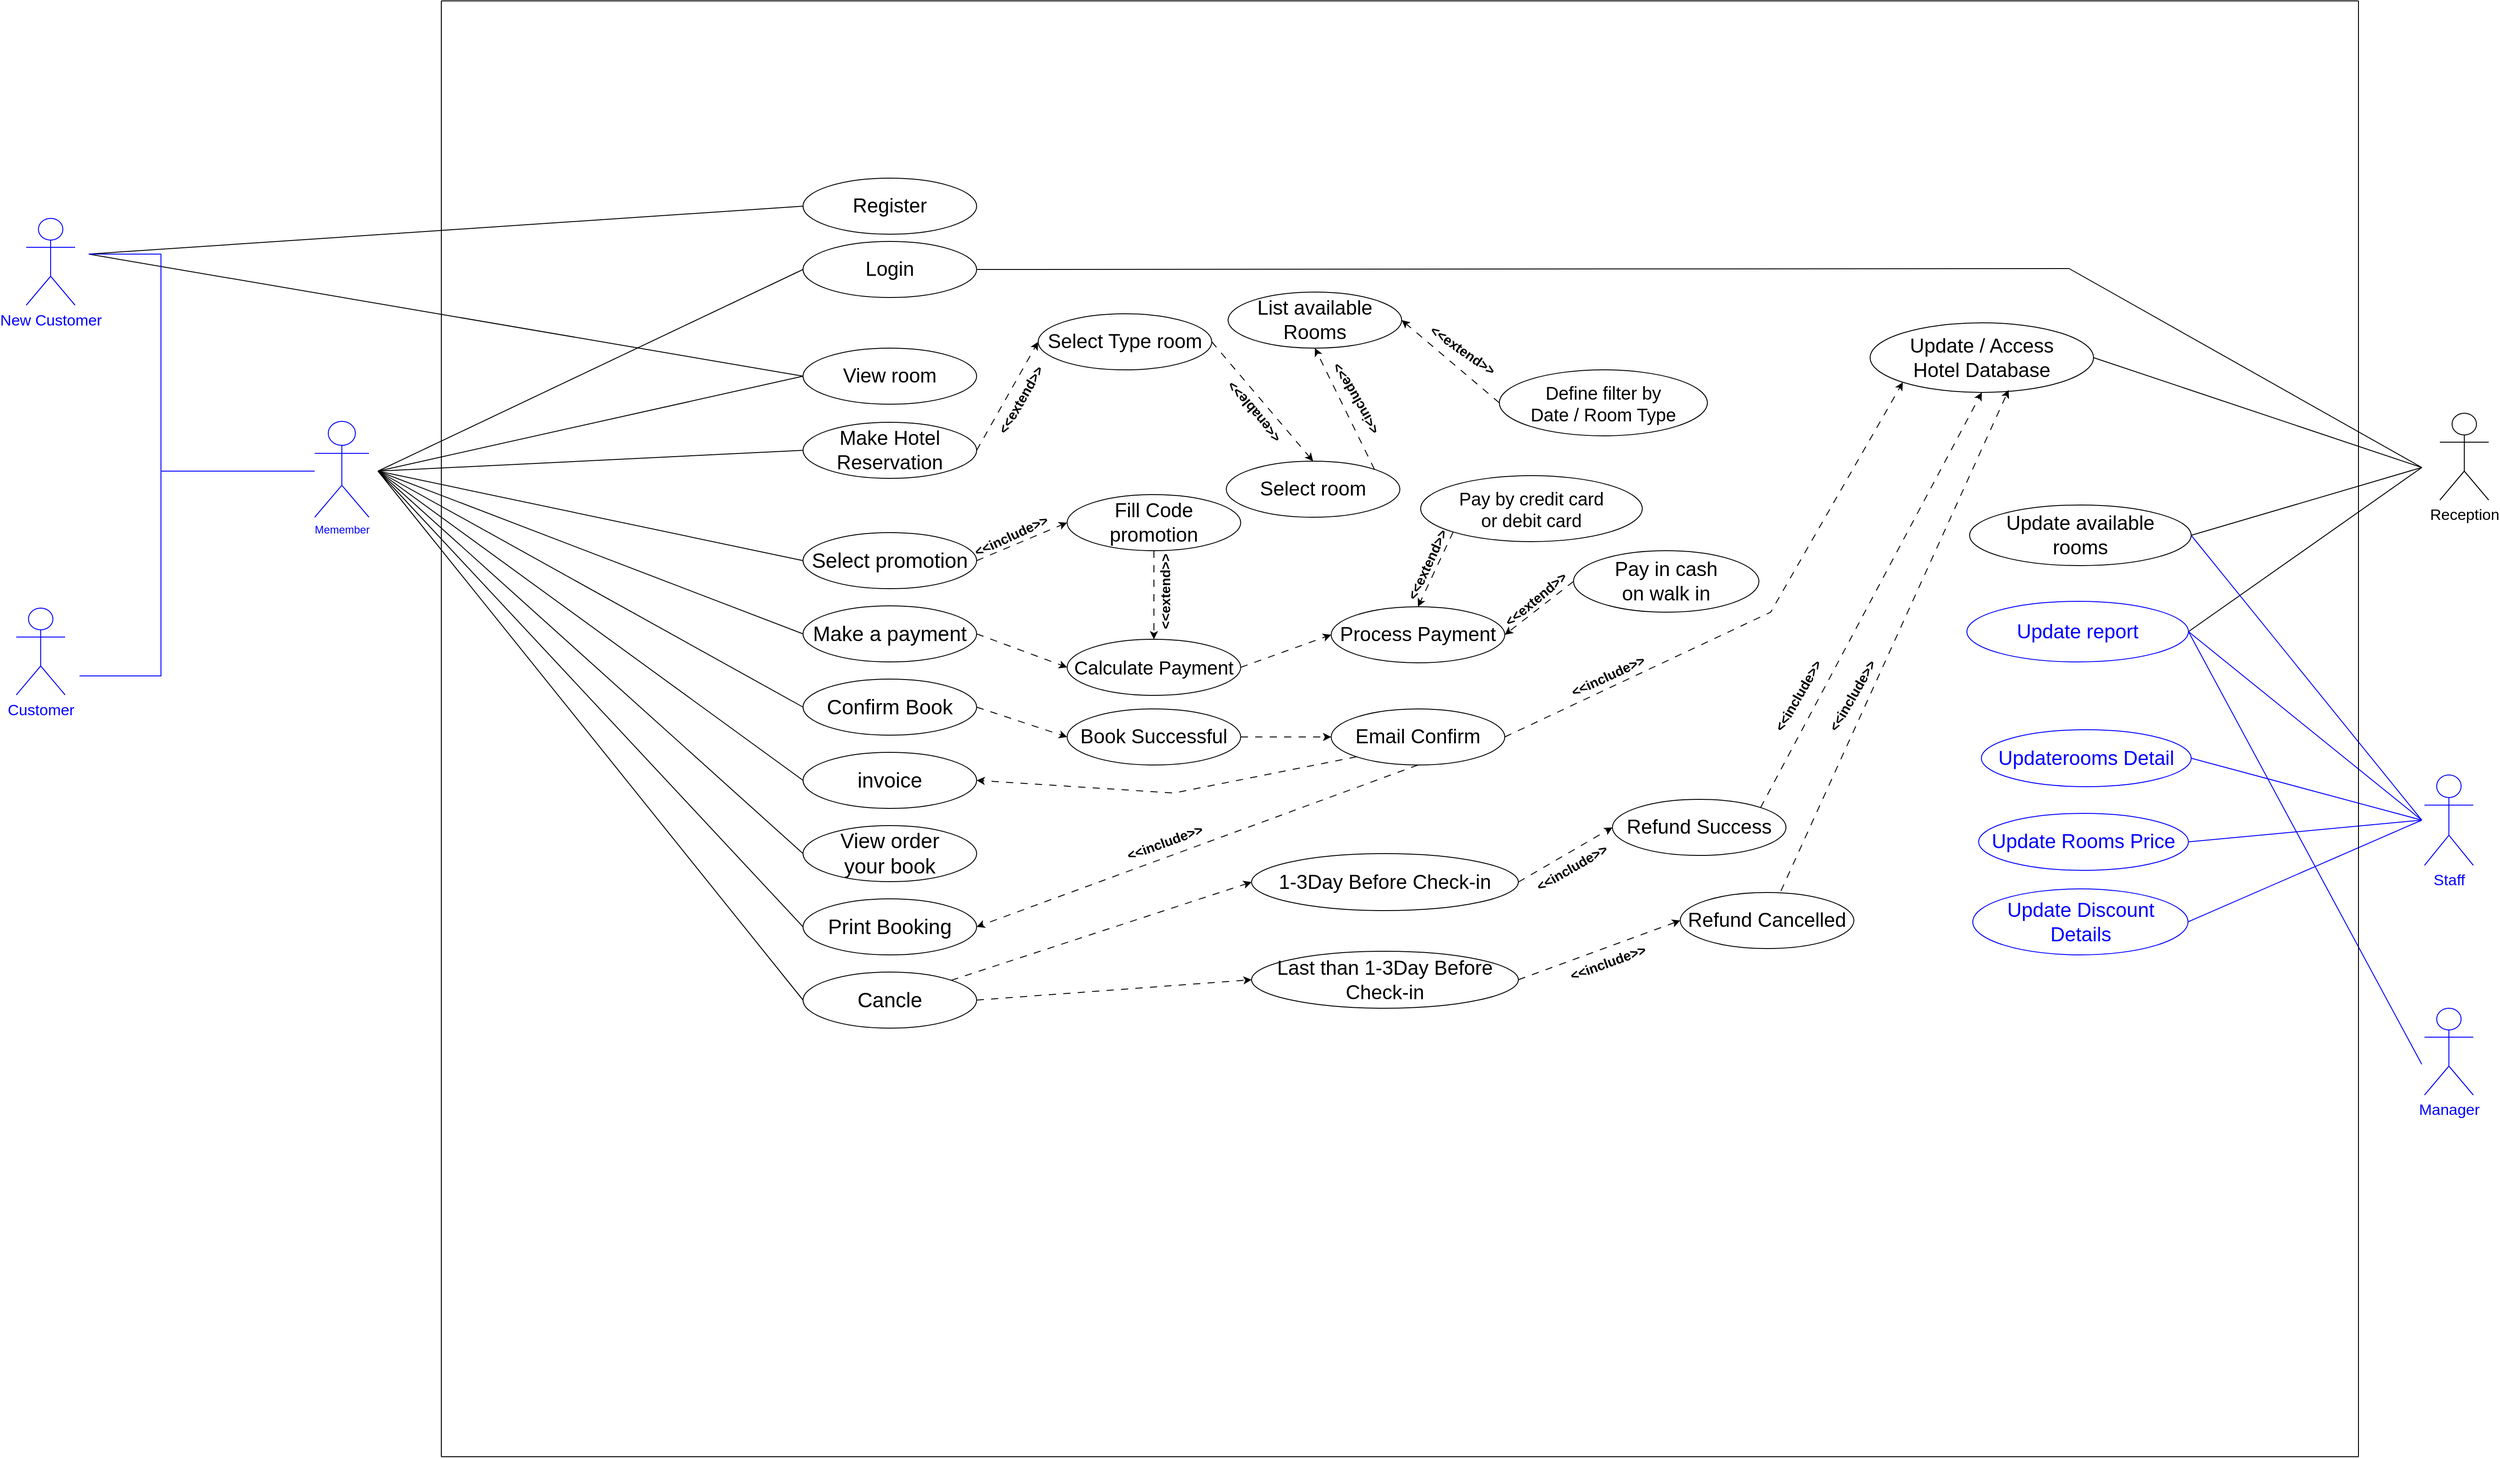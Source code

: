 <mxfile version="21.7.4" type="github">
  <diagram name="Page-1" id="PbKWOQbX_1PaZ53Zm29W">
    <mxGraphModel dx="7826" dy="2960" grid="1" gridSize="10" guides="1" tooltips="1" connect="1" arrows="1" fold="1" page="1" pageScale="1" pageWidth="2336" pageHeight="1654" background="#ffffff" math="0" shadow="0">
      <root>
        <mxCell id="0" />
        <mxCell id="1" parent="0" />
        <mxCell id="abd4hCFFGXDO6NItZaRm-1" value="&lt;font color=&quot;#0000ff&quot; style=&quot;font-size: 17px;&quot;&gt;New Customer&lt;/font&gt;" style="shape=umlActor;verticalLabelPosition=bottom;verticalAlign=top;html=1;outlineConnect=0;strokeColor=#0000FF;" parent="1" vertex="1">
          <mxGeometry x="-429" y="270.5" width="54" height="96" as="geometry" />
        </mxCell>
        <mxCell id="HL9QSUcujs9zinH3Ey6S-8" style="edgeStyle=none;shape=connector;rounded=0;orthogonalLoop=1;jettySize=auto;html=1;exitX=0;exitY=0.5;exitDx=0;exitDy=0;labelBackgroundColor=default;fontFamily=Helvetica;fontSize=11;fontColor=default;endArrow=none;endFill=0;" parent="1" source="abd4hCFFGXDO6NItZaRm-3" edge="1">
          <mxGeometry relative="1" as="geometry">
            <mxPoint x="-360" y="310" as="targetPoint" />
          </mxGeometry>
        </mxCell>
        <mxCell id="abd4hCFFGXDO6NItZaRm-3" value="&lt;font style=&quot;font-size: 22px;&quot;&gt;Register&lt;/font&gt;" style="ellipse;whiteSpace=wrap;html=1;" parent="1" vertex="1">
          <mxGeometry x="430" y="226" width="192" height="62" as="geometry" />
        </mxCell>
        <mxCell id="HL9QSUcujs9zinH3Ey6S-12" style="edgeStyle=none;shape=connector;rounded=0;orthogonalLoop=1;jettySize=auto;html=1;exitX=0;exitY=0.5;exitDx=0;exitDy=0;labelBackgroundColor=default;fontFamily=Helvetica;fontSize=11;fontColor=default;endArrow=none;endFill=0;" parent="1" source="abd4hCFFGXDO6NItZaRm-5" edge="1">
          <mxGeometry relative="1" as="geometry">
            <mxPoint x="-40" y="550" as="targetPoint" />
          </mxGeometry>
        </mxCell>
        <mxCell id="abd4hCFFGXDO6NItZaRm-5" value="&lt;font style=&quot;font-size: 22px;&quot;&gt;Login&lt;/font&gt;" style="ellipse;whiteSpace=wrap;html=1;" parent="1" vertex="1">
          <mxGeometry x="430" y="296" width="192" height="62" as="geometry" />
        </mxCell>
        <mxCell id="HL9QSUcujs9zinH3Ey6S-15" style="edgeStyle=none;shape=connector;rounded=0;orthogonalLoop=1;jettySize=auto;html=1;exitX=0;exitY=0.5;exitDx=0;exitDy=0;labelBackgroundColor=default;fontFamily=Helvetica;fontSize=11;fontColor=default;endArrow=none;endFill=0;" parent="1" source="abd4hCFFGXDO6NItZaRm-6" edge="1">
          <mxGeometry relative="1" as="geometry">
            <mxPoint x="-40" y="550" as="targetPoint" />
          </mxGeometry>
        </mxCell>
        <mxCell id="HL9QSUcujs9zinH3Ey6S-35" style="edgeStyle=none;shape=connector;rounded=0;orthogonalLoop=1;jettySize=auto;html=1;exitX=1;exitY=0.5;exitDx=0;exitDy=0;entryX=0;entryY=0.5;entryDx=0;entryDy=0;dashed=1;dashPattern=8 8;labelBackgroundColor=default;strokeColor=default;fontFamily=Helvetica;fontSize=11;fontColor=default;endArrow=classic;endFill=1;" parent="1" source="abd4hCFFGXDO6NItZaRm-6" target="abd4hCFFGXDO6NItZaRm-19" edge="1">
          <mxGeometry relative="1" as="geometry" />
        </mxCell>
        <mxCell id="abd4hCFFGXDO6NItZaRm-6" value="&lt;font style=&quot;font-size: 23px;&quot;&gt;Select promotion&lt;/font&gt;" style="ellipse;whiteSpace=wrap;html=1;" parent="1" vertex="1">
          <mxGeometry x="430" y="618" width="192" height="62" as="geometry" />
        </mxCell>
        <mxCell id="HL9QSUcujs9zinH3Ey6S-14" style="edgeStyle=none;shape=connector;rounded=0;orthogonalLoop=1;jettySize=auto;html=1;exitX=0;exitY=0.5;exitDx=0;exitDy=0;labelBackgroundColor=default;fontFamily=Helvetica;fontSize=11;fontColor=default;endArrow=none;endFill=0;" parent="1" source="abd4hCFFGXDO6NItZaRm-7" edge="1">
          <mxGeometry relative="1" as="geometry">
            <mxPoint x="-40" y="550" as="targetPoint" />
          </mxGeometry>
        </mxCell>
        <mxCell id="HL9QSUcujs9zinH3Ey6S-28" style="edgeStyle=none;shape=connector;rounded=0;orthogonalLoop=1;jettySize=auto;html=1;exitX=1;exitY=0.5;exitDx=0;exitDy=0;entryX=0;entryY=0.5;entryDx=0;entryDy=0;labelBackgroundColor=default;fontFamily=Helvetica;fontSize=11;fontColor=default;endArrow=classic;endFill=1;dashed=1;dashPattern=8 8;" parent="1" source="abd4hCFFGXDO6NItZaRm-7" target="abd4hCFFGXDO6NItZaRm-16" edge="1">
          <mxGeometry relative="1" as="geometry" />
        </mxCell>
        <mxCell id="abd4hCFFGXDO6NItZaRm-7" value="&lt;font style=&quot;font-size: 22px;&quot;&gt;Make Hotel Reservation&lt;/font&gt;" style="ellipse;whiteSpace=wrap;html=1;" parent="1" vertex="1">
          <mxGeometry x="430" y="496" width="192" height="62" as="geometry" />
        </mxCell>
        <mxCell id="HL9QSUcujs9zinH3Ey6S-11" style="edgeStyle=none;shape=connector;rounded=0;orthogonalLoop=1;jettySize=auto;html=1;exitX=0;exitY=0.5;exitDx=0;exitDy=0;labelBackgroundColor=default;fontFamily=Helvetica;fontSize=11;fontColor=default;endArrow=none;endFill=0;" parent="1" source="abd4hCFFGXDO6NItZaRm-8" edge="1">
          <mxGeometry relative="1" as="geometry">
            <mxPoint x="-360" y="310" as="targetPoint" />
          </mxGeometry>
        </mxCell>
        <mxCell id="HL9QSUcujs9zinH3Ey6S-13" style="edgeStyle=none;shape=connector;rounded=0;orthogonalLoop=1;jettySize=auto;html=1;exitX=0;exitY=0.5;exitDx=0;exitDy=0;labelBackgroundColor=default;fontFamily=Helvetica;fontSize=11;fontColor=default;endArrow=none;endFill=0;" parent="1" source="abd4hCFFGXDO6NItZaRm-8" edge="1">
          <mxGeometry relative="1" as="geometry">
            <mxPoint x="-40" y="550" as="targetPoint" />
          </mxGeometry>
        </mxCell>
        <mxCell id="abd4hCFFGXDO6NItZaRm-8" value="&lt;font style=&quot;font-size: 22px;&quot;&gt;View room&lt;/font&gt;" style="ellipse;whiteSpace=wrap;html=1;" parent="1" vertex="1">
          <mxGeometry x="430" y="414" width="192" height="62" as="geometry" />
        </mxCell>
        <mxCell id="abd4hCFFGXDO6NItZaRm-9" value="&lt;font color=&quot;#0000ff&quot; style=&quot;font-size: 17px;&quot;&gt;Customer&lt;/font&gt;" style="shape=umlActor;verticalLabelPosition=bottom;verticalAlign=top;html=1;outlineConnect=0;strokeColor=#0000FF;" parent="1" vertex="1">
          <mxGeometry x="-440" y="701.5" width="54" height="96" as="geometry" />
        </mxCell>
        <mxCell id="HL9QSUcujs9zinH3Ey6S-16" style="edgeStyle=none;shape=connector;rounded=0;orthogonalLoop=1;jettySize=auto;html=1;exitX=0;exitY=0.5;exitDx=0;exitDy=0;labelBackgroundColor=default;fontFamily=Helvetica;fontSize=11;fontColor=default;endArrow=none;endFill=0;" parent="1" source="abd4hCFFGXDO6NItZaRm-10" edge="1">
          <mxGeometry relative="1" as="geometry">
            <mxPoint x="-40" y="550" as="targetPoint" />
          </mxGeometry>
        </mxCell>
        <mxCell id="HL9QSUcujs9zinH3Ey6S-37" style="edgeStyle=none;shape=connector;rounded=0;orthogonalLoop=1;jettySize=auto;html=1;exitX=1;exitY=0.5;exitDx=0;exitDy=0;entryX=0;entryY=0.5;entryDx=0;entryDy=0;dashed=1;dashPattern=8 8;labelBackgroundColor=default;strokeColor=default;fontFamily=Helvetica;fontSize=11;fontColor=default;endArrow=classic;endFill=1;" parent="1" source="abd4hCFFGXDO6NItZaRm-10" target="abd4hCFFGXDO6NItZaRm-20" edge="1">
          <mxGeometry relative="1" as="geometry" />
        </mxCell>
        <mxCell id="abd4hCFFGXDO6NItZaRm-10" value="&lt;font style=&quot;font-size: 23px;&quot;&gt;Make a payment&lt;/font&gt;" style="ellipse;whiteSpace=wrap;html=1;" parent="1" vertex="1">
          <mxGeometry x="430" y="699" width="192" height="62" as="geometry" />
        </mxCell>
        <mxCell id="HL9QSUcujs9zinH3Ey6S-17" style="edgeStyle=none;shape=connector;rounded=0;orthogonalLoop=1;jettySize=auto;html=1;exitX=0;exitY=0.5;exitDx=0;exitDy=0;labelBackgroundColor=default;fontFamily=Helvetica;fontSize=11;fontColor=default;endArrow=none;endFill=0;" parent="1" source="abd4hCFFGXDO6NItZaRm-11" edge="1">
          <mxGeometry relative="1" as="geometry">
            <mxPoint x="-40" y="550" as="targetPoint" />
          </mxGeometry>
        </mxCell>
        <mxCell id="HL9QSUcujs9zinH3Ey6S-39" style="edgeStyle=none;shape=connector;rounded=0;orthogonalLoop=1;jettySize=auto;html=1;exitX=1;exitY=0.5;exitDx=0;exitDy=0;entryX=0;entryY=0.5;entryDx=0;entryDy=0;dashed=1;dashPattern=8 8;labelBackgroundColor=default;strokeColor=default;fontFamily=Helvetica;fontSize=11;fontColor=default;endArrow=classic;endFill=1;" parent="1" source="abd4hCFFGXDO6NItZaRm-11" target="abd4hCFFGXDO6NItZaRm-21" edge="1">
          <mxGeometry relative="1" as="geometry" />
        </mxCell>
        <mxCell id="abd4hCFFGXDO6NItZaRm-11" value="&lt;font style=&quot;font-size: 23px;&quot;&gt;Confirm Book&lt;/font&gt;" style="ellipse;whiteSpace=wrap;html=1;" parent="1" vertex="1">
          <mxGeometry x="430" y="780" width="192" height="62" as="geometry" />
        </mxCell>
        <mxCell id="HL9QSUcujs9zinH3Ey6S-19" style="edgeStyle=none;shape=connector;rounded=0;orthogonalLoop=1;jettySize=auto;html=1;exitX=0;exitY=0.5;exitDx=0;exitDy=0;labelBackgroundColor=default;fontFamily=Helvetica;fontSize=11;fontColor=default;endArrow=none;endFill=0;" parent="1" source="abd4hCFFGXDO6NItZaRm-12" edge="1">
          <mxGeometry relative="1" as="geometry">
            <mxPoint x="-40" y="550" as="targetPoint" />
          </mxGeometry>
        </mxCell>
        <mxCell id="abd4hCFFGXDO6NItZaRm-12" value="&lt;font style=&quot;font-size: 23px;&quot;&gt;View order&lt;br&gt;your book&lt;/font&gt;" style="ellipse;whiteSpace=wrap;html=1;" parent="1" vertex="1">
          <mxGeometry x="430" y="942" width="192" height="62" as="geometry" />
        </mxCell>
        <mxCell id="HL9QSUcujs9zinH3Ey6S-18" style="edgeStyle=none;shape=connector;rounded=0;orthogonalLoop=1;jettySize=auto;html=1;exitX=0;exitY=0.5;exitDx=0;exitDy=0;labelBackgroundColor=default;fontFamily=Helvetica;fontSize=11;fontColor=default;endArrow=none;endFill=0;" parent="1" source="abd4hCFFGXDO6NItZaRm-13" edge="1">
          <mxGeometry relative="1" as="geometry">
            <mxPoint x="-40" y="550" as="targetPoint" />
          </mxGeometry>
        </mxCell>
        <mxCell id="abd4hCFFGXDO6NItZaRm-13" value="&lt;font style=&quot;font-size: 23px;&quot;&gt;invoice&lt;/font&gt;" style="ellipse;whiteSpace=wrap;html=1;" parent="1" vertex="1">
          <mxGeometry x="430" y="861" width="192" height="62" as="geometry" />
        </mxCell>
        <mxCell id="HL9QSUcujs9zinH3Ey6S-21" style="edgeStyle=none;shape=connector;rounded=0;orthogonalLoop=1;jettySize=auto;html=1;exitX=0;exitY=0.5;exitDx=0;exitDy=0;labelBackgroundColor=default;fontFamily=Helvetica;fontSize=11;fontColor=default;endArrow=none;endFill=0;" parent="1" source="abd4hCFFGXDO6NItZaRm-14" edge="1">
          <mxGeometry relative="1" as="geometry">
            <mxPoint x="-40" y="550" as="targetPoint" />
          </mxGeometry>
        </mxCell>
        <mxCell id="HL9QSUcujs9zinH3Ey6S-43" style="edgeStyle=none;shape=connector;rounded=0;orthogonalLoop=1;jettySize=auto;html=1;exitX=1;exitY=0;exitDx=0;exitDy=0;entryX=0;entryY=0.5;entryDx=0;entryDy=0;dashed=1;dashPattern=8 8;labelBackgroundColor=default;strokeColor=default;fontFamily=Helvetica;fontSize=11;fontColor=default;endArrow=classic;endFill=1;" parent="1" source="abd4hCFFGXDO6NItZaRm-14" target="abd4hCFFGXDO6NItZaRm-40" edge="1">
          <mxGeometry relative="1" as="geometry" />
        </mxCell>
        <mxCell id="HL9QSUcujs9zinH3Ey6S-44" style="edgeStyle=none;shape=connector;rounded=0;orthogonalLoop=1;jettySize=auto;html=1;exitX=1;exitY=0.5;exitDx=0;exitDy=0;entryX=0;entryY=0.5;entryDx=0;entryDy=0;dashed=1;dashPattern=8 8;labelBackgroundColor=default;strokeColor=default;fontFamily=Helvetica;fontSize=11;fontColor=default;endArrow=classic;endFill=1;" parent="1" source="abd4hCFFGXDO6NItZaRm-14" target="abd4hCFFGXDO6NItZaRm-41" edge="1">
          <mxGeometry relative="1" as="geometry" />
        </mxCell>
        <mxCell id="abd4hCFFGXDO6NItZaRm-14" value="&lt;font style=&quot;font-size: 23px;&quot;&gt;Cancle&lt;/font&gt;" style="ellipse;whiteSpace=wrap;html=1;" parent="1" vertex="1">
          <mxGeometry x="430" y="1104" width="192" height="62" as="geometry" />
        </mxCell>
        <mxCell id="HL9QSUcujs9zinH3Ey6S-20" style="edgeStyle=none;shape=connector;rounded=0;orthogonalLoop=1;jettySize=auto;html=1;exitX=0;exitY=0.5;exitDx=0;exitDy=0;labelBackgroundColor=default;fontFamily=Helvetica;fontSize=11;fontColor=default;endArrow=none;endFill=0;" parent="1" source="abd4hCFFGXDO6NItZaRm-15" edge="1">
          <mxGeometry relative="1" as="geometry">
            <mxPoint x="-40" y="550" as="targetPoint" />
          </mxGeometry>
        </mxCell>
        <mxCell id="abd4hCFFGXDO6NItZaRm-15" value="&lt;font style=&quot;font-size: 23px;&quot;&gt;Print Booking&lt;/font&gt;" style="ellipse;whiteSpace=wrap;html=1;" parent="1" vertex="1">
          <mxGeometry x="430" y="1023" width="192" height="62" as="geometry" />
        </mxCell>
        <mxCell id="HL9QSUcujs9zinH3Ey6S-29" style="edgeStyle=none;shape=connector;rounded=0;orthogonalLoop=1;jettySize=auto;html=1;exitX=1;exitY=0.5;exitDx=0;exitDy=0;entryX=0.5;entryY=0;entryDx=0;entryDy=0;dashed=1;dashPattern=8 8;labelBackgroundColor=default;strokeColor=default;fontFamily=Helvetica;fontSize=11;fontColor=default;endArrow=classic;endFill=1;" parent="1" source="abd4hCFFGXDO6NItZaRm-16" target="abd4hCFFGXDO6NItZaRm-17" edge="1">
          <mxGeometry relative="1" as="geometry" />
        </mxCell>
        <mxCell id="abd4hCFFGXDO6NItZaRm-16" value="&lt;font style=&quot;font-size: 22px;&quot;&gt;Select Type room&lt;/font&gt;" style="ellipse;whiteSpace=wrap;html=1;" parent="1" vertex="1">
          <mxGeometry x="690" y="376" width="192" height="62" as="geometry" />
        </mxCell>
        <mxCell id="HL9QSUcujs9zinH3Ey6S-30" style="edgeStyle=none;shape=connector;rounded=0;orthogonalLoop=1;jettySize=auto;html=1;exitX=1;exitY=0;exitDx=0;exitDy=0;entryX=0.5;entryY=1;entryDx=0;entryDy=0;dashed=1;dashPattern=8 8;labelBackgroundColor=default;strokeColor=default;fontFamily=Helvetica;fontSize=11;fontColor=default;endArrow=classic;endFill=1;" parent="1" source="abd4hCFFGXDO6NItZaRm-17" target="abd4hCFFGXDO6NItZaRm-18" edge="1">
          <mxGeometry relative="1" as="geometry" />
        </mxCell>
        <mxCell id="abd4hCFFGXDO6NItZaRm-17" value="&lt;font style=&quot;font-size: 22px;&quot;&gt;Select room&lt;/font&gt;" style="ellipse;whiteSpace=wrap;html=1;" parent="1" vertex="1">
          <mxGeometry x="898" y="539" width="192" height="62" as="geometry" />
        </mxCell>
        <mxCell id="abd4hCFFGXDO6NItZaRm-18" value="&lt;font style=&quot;font-size: 22px;&quot;&gt;List available Rooms&lt;/font&gt;" style="ellipse;whiteSpace=wrap;html=1;" parent="1" vertex="1">
          <mxGeometry x="900" y="352" width="192" height="62" as="geometry" />
        </mxCell>
        <mxCell id="HL9QSUcujs9zinH3Ey6S-36" style="edgeStyle=none;shape=connector;rounded=0;orthogonalLoop=1;jettySize=auto;html=1;exitX=0.5;exitY=1;exitDx=0;exitDy=0;entryX=0.5;entryY=0;entryDx=0;entryDy=0;dashed=1;dashPattern=8 8;labelBackgroundColor=default;strokeColor=default;fontFamily=Helvetica;fontSize=11;fontColor=default;endArrow=classic;endFill=1;" parent="1" source="abd4hCFFGXDO6NItZaRm-19" target="abd4hCFFGXDO6NItZaRm-20" edge="1">
          <mxGeometry relative="1" as="geometry" />
        </mxCell>
        <mxCell id="abd4hCFFGXDO6NItZaRm-19" value="&lt;font style=&quot;font-size: 22px;&quot;&gt;Fill Code promotion&lt;/font&gt;" style="ellipse;whiteSpace=wrap;html=1;" parent="1" vertex="1">
          <mxGeometry x="722" y="576" width="192" height="62" as="geometry" />
        </mxCell>
        <mxCell id="HL9QSUcujs9zinH3Ey6S-38" style="edgeStyle=none;shape=connector;rounded=0;orthogonalLoop=1;jettySize=auto;html=1;exitX=1;exitY=0.5;exitDx=0;exitDy=0;entryX=0;entryY=0.5;entryDx=0;entryDy=0;dashed=1;dashPattern=8 8;labelBackgroundColor=default;strokeColor=default;fontFamily=Helvetica;fontSize=11;fontColor=default;endArrow=classic;endFill=1;" parent="1" source="abd4hCFFGXDO6NItZaRm-20" target="abd4hCFFGXDO6NItZaRm-23" edge="1">
          <mxGeometry relative="1" as="geometry" />
        </mxCell>
        <mxCell id="abd4hCFFGXDO6NItZaRm-20" value="&lt;font style=&quot;font-size: 21px;&quot;&gt;Calculate Payment&lt;/font&gt;" style="ellipse;whiteSpace=wrap;html=1;" parent="1" vertex="1">
          <mxGeometry x="722" y="736" width="192" height="62" as="geometry" />
        </mxCell>
        <mxCell id="HL9QSUcujs9zinH3Ey6S-40" style="edgeStyle=none;shape=connector;rounded=0;orthogonalLoop=1;jettySize=auto;html=1;exitX=1;exitY=0.5;exitDx=0;exitDy=0;entryX=0;entryY=0.5;entryDx=0;entryDy=0;dashed=1;dashPattern=8 8;labelBackgroundColor=default;strokeColor=default;fontFamily=Helvetica;fontSize=11;fontColor=default;endArrow=classic;endFill=1;" parent="1" source="abd4hCFFGXDO6NItZaRm-21" target="abd4hCFFGXDO6NItZaRm-22" edge="1">
          <mxGeometry relative="1" as="geometry" />
        </mxCell>
        <mxCell id="abd4hCFFGXDO6NItZaRm-21" value="&lt;font style=&quot;font-size: 22px;&quot;&gt;Book Successful&lt;/font&gt;" style="ellipse;whiteSpace=wrap;html=1;" parent="1" vertex="1">
          <mxGeometry x="722" y="813" width="192" height="62" as="geometry" />
        </mxCell>
        <mxCell id="HL9QSUcujs9zinH3Ey6S-41" style="edgeStyle=none;shape=connector;rounded=0;orthogonalLoop=1;jettySize=auto;html=1;exitX=0;exitY=1;exitDx=0;exitDy=0;entryX=1;entryY=0.5;entryDx=0;entryDy=0;dashed=1;dashPattern=8 8;labelBackgroundColor=default;strokeColor=default;fontFamily=Helvetica;fontSize=11;fontColor=default;endArrow=classic;endFill=1;" parent="1" source="abd4hCFFGXDO6NItZaRm-22" target="abd4hCFFGXDO6NItZaRm-13" edge="1">
          <mxGeometry relative="1" as="geometry">
            <Array as="points">
              <mxPoint x="840" y="906" />
            </Array>
          </mxGeometry>
        </mxCell>
        <mxCell id="HL9QSUcujs9zinH3Ey6S-42" style="edgeStyle=none;shape=connector;rounded=0;orthogonalLoop=1;jettySize=auto;html=1;exitX=0.5;exitY=1;exitDx=0;exitDy=0;entryX=1;entryY=0.5;entryDx=0;entryDy=0;dashed=1;dashPattern=8 8;labelBackgroundColor=default;strokeColor=default;fontFamily=Helvetica;fontSize=11;fontColor=default;endArrow=classic;endFill=1;" parent="1" source="abd4hCFFGXDO6NItZaRm-22" target="abd4hCFFGXDO6NItZaRm-15" edge="1">
          <mxGeometry relative="1" as="geometry" />
        </mxCell>
        <mxCell id="HL9QSUcujs9zinH3Ey6S-47" style="edgeStyle=none;shape=connector;rounded=0;orthogonalLoop=1;jettySize=auto;html=1;exitX=1;exitY=0.5;exitDx=0;exitDy=0;entryX=0;entryY=1;entryDx=0;entryDy=0;dashed=1;dashPattern=8 8;labelBackgroundColor=default;strokeColor=default;fontFamily=Helvetica;fontSize=11;fontColor=default;endArrow=classic;endFill=1;" parent="1" source="abd4hCFFGXDO6NItZaRm-22" target="abd4hCFFGXDO6NItZaRm-32" edge="1">
          <mxGeometry relative="1" as="geometry">
            <Array as="points">
              <mxPoint x="1500" y="706" />
            </Array>
          </mxGeometry>
        </mxCell>
        <mxCell id="abd4hCFFGXDO6NItZaRm-22" value="&lt;font style=&quot;font-size: 22px;&quot;&gt;Email Confirm&lt;/font&gt;" style="ellipse;whiteSpace=wrap;html=1;" parent="1" vertex="1">
          <mxGeometry x="1014" y="813" width="192" height="62" as="geometry" />
        </mxCell>
        <mxCell id="abd4hCFFGXDO6NItZaRm-23" value="&lt;font style=&quot;font-size: 22px;&quot;&gt;Process Payment&lt;/font&gt;" style="ellipse;whiteSpace=wrap;html=1;" parent="1" vertex="1">
          <mxGeometry x="1014" y="700" width="192" height="62" as="geometry" />
        </mxCell>
        <mxCell id="HL9QSUcujs9zinH3Ey6S-33" style="edgeStyle=none;shape=connector;rounded=0;orthogonalLoop=1;jettySize=auto;html=1;exitX=0;exitY=1;exitDx=0;exitDy=0;entryX=0.5;entryY=0;entryDx=0;entryDy=0;dashed=1;dashPattern=8 8;labelBackgroundColor=default;strokeColor=default;fontFamily=Helvetica;fontSize=11;fontColor=default;endArrow=classic;endFill=1;" parent="1" source="abd4hCFFGXDO6NItZaRm-24" target="abd4hCFFGXDO6NItZaRm-23" edge="1">
          <mxGeometry relative="1" as="geometry" />
        </mxCell>
        <mxCell id="abd4hCFFGXDO6NItZaRm-24" value="&lt;font style=&quot;font-size: 20px;&quot;&gt;Pay by credit card&lt;br&gt;or debit card&lt;/font&gt;" style="ellipse;whiteSpace=wrap;html=1;" parent="1" vertex="1">
          <mxGeometry x="1113" y="555" width="245" height="73" as="geometry" />
        </mxCell>
        <mxCell id="HL9QSUcujs9zinH3Ey6S-34" style="edgeStyle=none;shape=connector;rounded=0;orthogonalLoop=1;jettySize=auto;html=1;exitX=0;exitY=0.5;exitDx=0;exitDy=0;entryX=1;entryY=0.5;entryDx=0;entryDy=0;dashed=1;dashPattern=8 8;labelBackgroundColor=default;strokeColor=default;fontFamily=Helvetica;fontSize=11;fontColor=default;endArrow=classic;endFill=1;" parent="1" source="abd4hCFFGXDO6NItZaRm-25" target="abd4hCFFGXDO6NItZaRm-23" edge="1">
          <mxGeometry relative="1" as="geometry" />
        </mxCell>
        <mxCell id="abd4hCFFGXDO6NItZaRm-25" value="&lt;font style=&quot;font-size: 22px;&quot;&gt;Pay in cash&lt;br&gt;on walk in&lt;/font&gt;" style="ellipse;whiteSpace=wrap;html=1;" parent="1" vertex="1">
          <mxGeometry x="1282" y="638" width="205" height="68" as="geometry" />
        </mxCell>
        <mxCell id="abd4hCFFGXDO6NItZaRm-28" value="&lt;font style=&quot;font-size: 17px;&quot;&gt;Reception&lt;/font&gt;" style="shape=umlActor;verticalLabelPosition=bottom;verticalAlign=top;html=1;outlineConnect=0;" parent="1" vertex="1">
          <mxGeometry x="2240" y="486" width="54" height="96" as="geometry" />
        </mxCell>
        <mxCell id="HL9QSUcujs9zinH3Ey6S-22" style="edgeStyle=none;shape=connector;rounded=0;orthogonalLoop=1;jettySize=auto;html=1;exitX=1;exitY=0.5;exitDx=0;exitDy=0;labelBackgroundColor=default;fontFamily=Helvetica;fontSize=11;fontColor=default;endArrow=none;endFill=0;" parent="1" source="abd4hCFFGXDO6NItZaRm-32" edge="1">
          <mxGeometry relative="1" as="geometry">
            <mxPoint x="2220" y="546" as="targetPoint" />
          </mxGeometry>
        </mxCell>
        <mxCell id="abd4hCFFGXDO6NItZaRm-32" value="&lt;font style=&quot;font-size: 22px;&quot;&gt;Update / Access&lt;br&gt;Hotel Database&lt;/font&gt;" style="ellipse;whiteSpace=wrap;html=1;" parent="1" vertex="1">
          <mxGeometry x="1610" y="386" width="247" height="77" as="geometry" />
        </mxCell>
        <mxCell id="HL9QSUcujs9zinH3Ey6S-24" style="edgeStyle=none;shape=connector;rounded=0;orthogonalLoop=1;jettySize=auto;html=1;exitX=1;exitY=0.5;exitDx=0;exitDy=0;labelBackgroundColor=default;fontFamily=Helvetica;fontSize=11;fontColor=default;endArrow=none;endFill=0;" parent="1" source="abd4hCFFGXDO6NItZaRm-34" edge="1">
          <mxGeometry relative="1" as="geometry">
            <mxPoint x="2220" y="546" as="targetPoint" />
          </mxGeometry>
        </mxCell>
        <mxCell id="abd4hCFFGXDO6NItZaRm-34" value="&lt;font style=&quot;font-size: 22px;&quot;&gt;Update available&lt;br&gt;rooms&lt;/font&gt;" style="ellipse;whiteSpace=wrap;html=1;" parent="1" vertex="1">
          <mxGeometry x="1720" y="587.5" width="245" height="67" as="geometry" />
        </mxCell>
        <mxCell id="HL9QSUcujs9zinH3Ey6S-48" style="edgeStyle=none;shape=connector;rounded=0;orthogonalLoop=1;jettySize=auto;html=1;exitX=1;exitY=0;exitDx=0;exitDy=0;entryX=0.5;entryY=1;entryDx=0;entryDy=0;dashed=1;dashPattern=8 8;labelBackgroundColor=default;strokeColor=default;fontFamily=Helvetica;fontSize=11;fontColor=default;endArrow=classic;endFill=1;" parent="1" source="abd4hCFFGXDO6NItZaRm-37" target="abd4hCFFGXDO6NItZaRm-32" edge="1">
          <mxGeometry relative="1" as="geometry">
            <Array as="points" />
          </mxGeometry>
        </mxCell>
        <mxCell id="abd4hCFFGXDO6NItZaRm-37" value="&lt;font style=&quot;font-size: 22px;&quot;&gt;Refund Success&lt;/font&gt;" style="ellipse;whiteSpace=wrap;html=1;" parent="1" vertex="1">
          <mxGeometry x="1325" y="913" width="192" height="62" as="geometry" />
        </mxCell>
        <mxCell id="HL9QSUcujs9zinH3Ey6S-49" style="shape=connector;rounded=0;orthogonalLoop=1;jettySize=auto;html=1;exitX=0.58;exitY=-0.027;exitDx=0;exitDy=0;entryX=0.62;entryY=0.964;entryDx=0;entryDy=0;dashed=1;dashPattern=8 8;labelBackgroundColor=default;strokeColor=default;fontFamily=Helvetica;fontSize=11;fontColor=default;endArrow=classic;endFill=1;exitPerimeter=0;entryPerimeter=0;" parent="1" source="abd4hCFFGXDO6NItZaRm-38" target="abd4hCFFGXDO6NItZaRm-32" edge="1">
          <mxGeometry relative="1" as="geometry">
            <mxPoint x="1597.986" y="1117.942" as="sourcePoint" />
          </mxGeometry>
        </mxCell>
        <mxCell id="abd4hCFFGXDO6NItZaRm-38" value="&lt;font style=&quot;font-size: 22px;&quot;&gt;Refund Cancelled&lt;/font&gt;" style="ellipse;whiteSpace=wrap;html=1;" parent="1" vertex="1">
          <mxGeometry x="1400" y="1016" width="192" height="62" as="geometry" />
        </mxCell>
        <mxCell id="HL9QSUcujs9zinH3Ey6S-45" style="edgeStyle=none;shape=connector;rounded=0;orthogonalLoop=1;jettySize=auto;html=1;exitX=1;exitY=0.5;exitDx=0;exitDy=0;entryX=0;entryY=0.5;entryDx=0;entryDy=0;dashed=1;dashPattern=8 8;labelBackgroundColor=default;strokeColor=default;fontFamily=Helvetica;fontSize=11;fontColor=default;endArrow=classic;endFill=1;" parent="1" source="abd4hCFFGXDO6NItZaRm-40" target="abd4hCFFGXDO6NItZaRm-37" edge="1">
          <mxGeometry relative="1" as="geometry" />
        </mxCell>
        <mxCell id="abd4hCFFGXDO6NItZaRm-40" value="&lt;font style=&quot;font-size: 22px;&quot;&gt;1-3Day Before Check-in&lt;/font&gt;" style="ellipse;whiteSpace=wrap;html=1;" parent="1" vertex="1">
          <mxGeometry x="926" y="973" width="295" height="63" as="geometry" />
        </mxCell>
        <mxCell id="HL9QSUcujs9zinH3Ey6S-46" style="edgeStyle=none;shape=connector;rounded=0;orthogonalLoop=1;jettySize=auto;html=1;exitX=1;exitY=0.5;exitDx=0;exitDy=0;entryX=0;entryY=0.5;entryDx=0;entryDy=0;dashed=1;dashPattern=8 8;labelBackgroundColor=default;strokeColor=default;fontFamily=Helvetica;fontSize=11;fontColor=default;endArrow=classic;endFill=1;" parent="1" source="abd4hCFFGXDO6NItZaRm-41" target="abd4hCFFGXDO6NItZaRm-38" edge="1">
          <mxGeometry relative="1" as="geometry" />
        </mxCell>
        <mxCell id="abd4hCFFGXDO6NItZaRm-41" value="&lt;font style=&quot;font-size: 22px;&quot;&gt;Last than 1-3Day Before Check-in&lt;/font&gt;" style="ellipse;whiteSpace=wrap;html=1;" parent="1" vertex="1">
          <mxGeometry x="926" y="1081" width="295" height="63" as="geometry" />
        </mxCell>
        <mxCell id="abd4hCFFGXDO6NItZaRm-44" value="&lt;font color=&quot;#0000ff&quot; style=&quot;font-size: 17px;&quot;&gt;Manager&lt;/font&gt;" style="shape=umlActor;verticalLabelPosition=bottom;verticalAlign=top;html=1;outlineConnect=0;strokeColor=#0000FF;" parent="1" vertex="1">
          <mxGeometry x="2223" y="1144" width="54" height="96" as="geometry" />
        </mxCell>
        <mxCell id="abd4hCFFGXDO6NItZaRm-45" value="&lt;font color=&quot;#0000ff&quot; style=&quot;font-size: 17px;&quot;&gt;Staff&lt;/font&gt;" style="shape=umlActor;verticalLabelPosition=bottom;verticalAlign=top;html=1;outlineConnect=0;strokeColor=#0000FF;" parent="1" vertex="1">
          <mxGeometry x="2223" y="886" width="54" height="100" as="geometry" />
        </mxCell>
        <mxCell id="HL9QSUcujs9zinH3Ey6S-32" style="edgeStyle=none;shape=connector;rounded=0;orthogonalLoop=1;jettySize=auto;html=1;exitX=0;exitY=0.5;exitDx=0;exitDy=0;entryX=1;entryY=0.5;entryDx=0;entryDy=0;dashed=1;dashPattern=8 8;labelBackgroundColor=default;strokeColor=default;fontFamily=Helvetica;fontSize=11;fontColor=default;endArrow=classic;endFill=1;" parent="1" source="HL9QSUcujs9zinH3Ey6S-31" target="abd4hCFFGXDO6NItZaRm-18" edge="1">
          <mxGeometry relative="1" as="geometry" />
        </mxCell>
        <mxCell id="HL9QSUcujs9zinH3Ey6S-31" value="&lt;span style=&quot;font-size: 20px;&quot;&gt;Define filter by &lt;br&gt;Date / Room Type&lt;/span&gt;" style="ellipse;whiteSpace=wrap;html=1;" parent="1" vertex="1">
          <mxGeometry x="1200" y="438" width="230" height="73" as="geometry" />
        </mxCell>
        <mxCell id="HL9QSUcujs9zinH3Ey6S-50" value="&lt;font style=&quot;font-size: 15px;&quot;&gt;&lt;b&gt;&amp;lt;&amp;lt;include&amp;gt;&amp;gt;&lt;/b&gt;&lt;/font&gt;" style="text;html=1;strokeColor=none;fillColor=none;align=center;verticalAlign=middle;whiteSpace=wrap;rounded=0;fontSize=11;fontFamily=Helvetica;fontColor=default;rotation=-20;" parent="1" vertex="1">
          <mxGeometry x="1290" y="1078" width="60" height="30" as="geometry" />
        </mxCell>
        <mxCell id="HL9QSUcujs9zinH3Ey6S-51" value="&lt;font style=&quot;font-size: 15px;&quot;&gt;&lt;b&gt;&amp;lt;&amp;lt;include&amp;gt;&amp;gt;&lt;/b&gt;&lt;/font&gt;" style="text;html=1;strokeColor=none;fillColor=none;align=center;verticalAlign=middle;whiteSpace=wrap;rounded=0;fontSize=11;fontFamily=Helvetica;fontColor=default;rotation=-30;" parent="1" vertex="1">
          <mxGeometry x="1250" y="973" width="60" height="30" as="geometry" />
        </mxCell>
        <mxCell id="HL9QSUcujs9zinH3Ey6S-52" value="&lt;font style=&quot;font-size: 15px;&quot;&gt;&lt;b&gt;&amp;lt;&amp;lt;include&amp;gt;&amp;gt;&lt;/b&gt;&lt;/font&gt;" style="text;html=1;strokeColor=none;fillColor=none;align=center;verticalAlign=middle;whiteSpace=wrap;rounded=0;fontSize=11;fontFamily=Helvetica;fontColor=default;rotation=-60;" parent="1" vertex="1">
          <mxGeometry x="1560" y="783" width="60" height="30" as="geometry" />
        </mxCell>
        <mxCell id="HL9QSUcujs9zinH3Ey6S-53" value="&lt;font style=&quot;font-size: 15px;&quot;&gt;&lt;b&gt;&amp;lt;&amp;lt;include&amp;gt;&amp;gt;&lt;/b&gt;&lt;/font&gt;" style="text;html=1;strokeColor=none;fillColor=none;align=center;verticalAlign=middle;whiteSpace=wrap;rounded=0;fontSize=11;fontFamily=Helvetica;fontColor=default;rotation=-60;" parent="1" vertex="1">
          <mxGeometry x="1500" y="783" width="60" height="30" as="geometry" />
        </mxCell>
        <mxCell id="HL9QSUcujs9zinH3Ey6S-54" value="&lt;font style=&quot;font-size: 15px;&quot;&gt;&lt;b&gt;&amp;lt;&amp;lt;include&amp;gt;&amp;gt;&lt;/b&gt;&lt;/font&gt;" style="text;html=1;strokeColor=none;fillColor=none;align=center;verticalAlign=middle;whiteSpace=wrap;rounded=0;fontSize=11;fontFamily=Helvetica;fontColor=default;rotation=-25;" parent="1" vertex="1">
          <mxGeometry x="1290" y="761" width="60" height="30" as="geometry" />
        </mxCell>
        <mxCell id="HL9QSUcujs9zinH3Ey6S-55" value="&lt;span style=&quot;font-size: 15px;&quot;&gt;&lt;b&gt;&amp;lt;&amp;lt;extend&amp;gt;&amp;gt;&lt;/b&gt;&lt;/span&gt;" style="text;html=1;strokeColor=none;fillColor=none;align=center;verticalAlign=middle;whiteSpace=wrap;rounded=0;fontSize=11;fontFamily=Helvetica;fontColor=default;rotation=-40;" parent="1" vertex="1">
          <mxGeometry x="1210" y="676" width="60" height="30" as="geometry" />
        </mxCell>
        <mxCell id="HL9QSUcujs9zinH3Ey6S-56" value="&lt;span style=&quot;font-size: 15px;&quot;&gt;&lt;b&gt;&amp;lt;&amp;lt;extend&amp;gt;&amp;gt;&lt;/b&gt;&lt;/span&gt;" style="text;html=1;strokeColor=none;fillColor=none;align=center;verticalAlign=middle;whiteSpace=wrap;rounded=0;fontSize=11;fontFamily=Helvetica;fontColor=default;rotation=-65;" parent="1" vertex="1">
          <mxGeometry x="1090" y="638" width="60" height="30" as="geometry" />
        </mxCell>
        <mxCell id="HL9QSUcujs9zinH3Ey6S-58" value="&lt;font style=&quot;font-size: 15px;&quot;&gt;&lt;b&gt;&amp;lt;&amp;lt;include&amp;gt;&amp;gt;&lt;/b&gt;&lt;/font&gt;" style="text;html=1;strokeColor=none;fillColor=none;align=center;verticalAlign=middle;whiteSpace=wrap;rounded=0;fontSize=11;fontFamily=Helvetica;fontColor=default;rotation=-120;" parent="1" vertex="1">
          <mxGeometry x="1010" y="455.5" width="60" height="30" as="geometry" />
        </mxCell>
        <mxCell id="HL9QSUcujs9zinH3Ey6S-59" value="&lt;font style=&quot;font-size: 15px;&quot;&gt;&lt;b&gt;&amp;lt;&amp;lt;enable&amp;gt;&amp;gt;&lt;/b&gt;&lt;/font&gt;" style="text;html=1;strokeColor=none;fillColor=none;align=center;verticalAlign=middle;whiteSpace=wrap;rounded=0;fontSize=11;fontFamily=Helvetica;fontColor=default;rotation=-130;" parent="1" vertex="1">
          <mxGeometry x="898" y="470" width="60" height="30" as="geometry" />
        </mxCell>
        <mxCell id="HL9QSUcujs9zinH3Ey6S-60" value="&lt;span style=&quot;font-size: 15px;&quot;&gt;&lt;b&gt;&amp;lt;&amp;lt;extend&amp;gt;&amp;gt;&lt;/b&gt;&lt;/span&gt;" style="text;html=1;strokeColor=none;fillColor=none;align=center;verticalAlign=middle;whiteSpace=wrap;rounded=0;fontSize=11;fontFamily=Helvetica;fontColor=default;rotation=35;" parent="1" vertex="1">
          <mxGeometry x="1130" y="401" width="60" height="30" as="geometry" />
        </mxCell>
        <mxCell id="HL9QSUcujs9zinH3Ey6S-62" value="&lt;span style=&quot;font-size: 15px;&quot;&gt;&lt;b&gt;&amp;lt;&amp;lt;extend&amp;gt;&amp;gt;&lt;/b&gt;&lt;/span&gt;" style="text;html=1;strokeColor=none;fillColor=none;align=center;verticalAlign=middle;whiteSpace=wrap;rounded=0;fontSize=11;fontFamily=Helvetica;fontColor=default;rotation=-60;" parent="1" vertex="1">
          <mxGeometry x="640" y="455.5" width="60" height="30" as="geometry" />
        </mxCell>
        <mxCell id="HL9QSUcujs9zinH3Ey6S-63" value="&lt;font style=&quot;font-size: 15px;&quot;&gt;&lt;b&gt;&amp;lt;&amp;lt;include&amp;gt;&amp;gt;&lt;/b&gt;&lt;/font&gt;" style="text;html=1;strokeColor=none;fillColor=none;align=center;verticalAlign=middle;whiteSpace=wrap;rounded=0;fontSize=11;fontFamily=Helvetica;fontColor=default;rotation=-25;" parent="1" vertex="1">
          <mxGeometry x="630" y="606" width="60" height="30" as="geometry" />
        </mxCell>
        <mxCell id="HL9QSUcujs9zinH3Ey6S-65" value="&lt;span style=&quot;font-size: 15px;&quot;&gt;&lt;b&gt;&amp;lt;&amp;lt;extend&amp;gt;&amp;gt;&lt;/b&gt;&lt;/span&gt;" style="text;html=1;strokeColor=none;fillColor=none;align=center;verticalAlign=middle;whiteSpace=wrap;rounded=0;fontSize=11;fontFamily=Helvetica;fontColor=default;rotation=-90;" parent="1" vertex="1">
          <mxGeometry x="800" y="668" width="60" height="30" as="geometry" />
        </mxCell>
        <mxCell id="HL9QSUcujs9zinH3Ey6S-66" value="&lt;font style=&quot;font-size: 15px;&quot;&gt;&lt;b&gt;&amp;lt;&amp;lt;include&amp;gt;&amp;gt;&lt;/b&gt;&lt;/font&gt;" style="text;html=1;strokeColor=none;fillColor=none;align=center;verticalAlign=middle;whiteSpace=wrap;rounded=0;fontSize=11;fontFamily=Helvetica;fontColor=default;rotation=-20;" parent="1" vertex="1">
          <mxGeometry x="800" y="945" width="60" height="30" as="geometry" />
        </mxCell>
        <mxCell id="GftgdVyr85LCpUTzxrJk-1" style="edgeStyle=none;shape=connector;rounded=0;orthogonalLoop=1;jettySize=auto;html=1;exitX=1;exitY=0.5;exitDx=0;exitDy=0;labelBackgroundColor=default;fontFamily=Helvetica;fontSize=11;fontColor=default;endArrow=none;endFill=0;strokeColor=#0000FF;" parent="1" source="GftgdVyr85LCpUTzxrJk-2" edge="1">
          <mxGeometry relative="1" as="geometry">
            <mxPoint x="2220" y="936" as="targetPoint" />
          </mxGeometry>
        </mxCell>
        <mxCell id="GftgdVyr85LCpUTzxrJk-2" value="&lt;font color=&quot;#0000ff&quot; style=&quot;font-size: 22px;&quot;&gt;Updaterooms Detail&lt;/font&gt;" style="ellipse;whiteSpace=wrap;html=1;strokeColor=#0000FF;" parent="1" vertex="1">
          <mxGeometry x="1733" y="836" width="232" height="63" as="geometry" />
        </mxCell>
        <mxCell id="GftgdVyr85LCpUTzxrJk-5" style="edgeStyle=none;shape=connector;rounded=0;orthogonalLoop=1;jettySize=auto;html=1;exitX=1;exitY=0.5;exitDx=0;exitDy=0;labelBackgroundColor=default;fontFamily=Helvetica;fontSize=11;fontColor=default;endArrow=none;endFill=0;strokeColor=#0000FF;" parent="1" source="GftgdVyr85LCpUTzxrJk-6" edge="1">
          <mxGeometry relative="1" as="geometry">
            <mxPoint x="2220" y="936" as="targetPoint" />
          </mxGeometry>
        </mxCell>
        <mxCell id="GftgdVyr85LCpUTzxrJk-6" value="&lt;font color=&quot;#0000ff&quot; style=&quot;font-size: 22px;&quot;&gt;Update Rooms Price&lt;/font&gt;" style="ellipse;whiteSpace=wrap;html=1;strokeColor=#0000FF;" parent="1" vertex="1">
          <mxGeometry x="1730" y="928.5" width="232" height="63" as="geometry" />
        </mxCell>
        <mxCell id="GftgdVyr85LCpUTzxrJk-7" style="edgeStyle=none;shape=connector;rounded=0;orthogonalLoop=1;jettySize=auto;html=1;exitX=1;exitY=0.5;exitDx=0;exitDy=0;labelBackgroundColor=default;fontFamily=Helvetica;fontSize=11;fontColor=default;endArrow=none;endFill=0;strokeColor=#0000FF;" parent="1" source="GftgdVyr85LCpUTzxrJk-8" edge="1">
          <mxGeometry relative="1" as="geometry">
            <mxPoint x="2220" y="936" as="targetPoint" />
          </mxGeometry>
        </mxCell>
        <mxCell id="GftgdVyr85LCpUTzxrJk-8" value="&lt;font color=&quot;#0000ff&quot; style=&quot;font-size: 22px;&quot;&gt;Update Discount&lt;br&gt;Details&lt;/font&gt;" style="ellipse;whiteSpace=wrap;html=1;strokeColor=#0000FF;" parent="1" vertex="1">
          <mxGeometry x="1723.5" y="1012" width="238" height="73" as="geometry" />
        </mxCell>
        <mxCell id="GftgdVyr85LCpUTzxrJk-9" style="edgeStyle=none;shape=connector;rounded=0;orthogonalLoop=1;jettySize=auto;html=1;exitX=1;exitY=0.5;exitDx=0;exitDy=0;labelBackgroundColor=default;fontFamily=Helvetica;fontSize=11;fontColor=default;endArrow=none;endFill=0;" parent="1" source="GftgdVyr85LCpUTzxrJk-10" edge="1">
          <mxGeometry relative="1" as="geometry">
            <mxPoint x="2220" y="546" as="targetPoint" />
          </mxGeometry>
        </mxCell>
        <mxCell id="GftgdVyr85LCpUTzxrJk-10" value="&lt;font style=&quot;font-size: 22px;&quot;&gt;&lt;font color=&quot;#0000ff&quot;&gt;Update report&lt;/font&gt;&lt;br&gt;&lt;/font&gt;" style="ellipse;whiteSpace=wrap;html=1;strokeColor=#0000FF;" parent="1" vertex="1">
          <mxGeometry x="1717" y="694" width="245" height="67" as="geometry" />
        </mxCell>
        <mxCell id="GftgdVyr85LCpUTzxrJk-16" style="edgeStyle=none;shape=connector;rounded=0;orthogonalLoop=1;jettySize=auto;html=1;exitX=1;exitY=0.5;exitDx=0;exitDy=0;labelBackgroundColor=default;fontFamily=Helvetica;fontSize=11;fontColor=default;endArrow=none;endFill=0;strokeColor=#0000FF;" parent="1" source="GftgdVyr85LCpUTzxrJk-10" edge="1">
          <mxGeometry relative="1" as="geometry">
            <mxPoint x="2220" y="1206" as="targetPoint" />
            <mxPoint x="2051" y="1216" as="sourcePoint" />
          </mxGeometry>
        </mxCell>
        <mxCell id="GftgdVyr85LCpUTzxrJk-18" style="edgeStyle=none;shape=connector;rounded=0;orthogonalLoop=1;jettySize=auto;html=1;exitX=1;exitY=0.5;exitDx=0;exitDy=0;labelBackgroundColor=default;fontFamily=Helvetica;fontSize=11;fontColor=default;endArrow=none;endFill=0;strokeColor=#0000FF;" parent="1" source="abd4hCFFGXDO6NItZaRm-34" edge="1">
          <mxGeometry relative="1" as="geometry">
            <mxPoint x="2220" y="936" as="targetPoint" />
            <mxPoint x="2010" y="802" as="sourcePoint" />
          </mxGeometry>
        </mxCell>
        <mxCell id="GftgdVyr85LCpUTzxrJk-20" style="edgeStyle=none;shape=connector;rounded=0;orthogonalLoop=1;jettySize=auto;html=1;labelBackgroundColor=default;fontFamily=Helvetica;fontSize=11;fontColor=default;endArrow=none;endFill=0;" parent="1" edge="1">
          <mxGeometry relative="1" as="geometry">
            <mxPoint x="2220" y="546" as="targetPoint" />
            <mxPoint x="1830" y="326" as="sourcePoint" />
          </mxGeometry>
        </mxCell>
        <mxCell id="GftgdVyr85LCpUTzxrJk-21" style="edgeStyle=none;shape=connector;rounded=0;orthogonalLoop=1;jettySize=auto;html=1;exitX=1;exitY=0.5;exitDx=0;exitDy=0;labelBackgroundColor=default;fontFamily=Helvetica;fontSize=11;fontColor=default;endArrow=none;endFill=0;" parent="1" source="abd4hCFFGXDO6NItZaRm-5" edge="1">
          <mxGeometry relative="1" as="geometry">
            <mxPoint x="1830" y="326" as="targetPoint" />
            <mxPoint x="1231" y="222.5" as="sourcePoint" />
          </mxGeometry>
        </mxCell>
        <mxCell id="plUVZPzh_fyqtbzstCr8-3" style="edgeStyle=none;shape=connector;rounded=0;orthogonalLoop=1;jettySize=auto;html=1;exitX=1;exitY=0.5;exitDx=0;exitDy=0;labelBackgroundColor=default;fontFamily=Helvetica;fontSize=11;fontColor=default;endArrow=none;endFill=0;strokeColor=#0000FF;" edge="1" parent="1" source="GftgdVyr85LCpUTzxrJk-10">
          <mxGeometry relative="1" as="geometry">
            <mxPoint x="2220" y="936" as="targetPoint" />
            <mxPoint x="1975" y="631" as="sourcePoint" />
          </mxGeometry>
        </mxCell>
        <mxCell id="plUVZPzh_fyqtbzstCr8-6" value="" style="endArrow=none;html=1;rounded=0;edgeStyle=elbowEdgeStyle;strokeColor=#0000FF;" edge="1" parent="1">
          <mxGeometry width="50" height="50" relative="1" as="geometry">
            <mxPoint x="-370" y="776.5" as="sourcePoint" />
            <mxPoint x="-360" y="310" as="targetPoint" />
            <Array as="points">
              <mxPoint x="-280" y="556.5" />
            </Array>
          </mxGeometry>
        </mxCell>
        <mxCell id="plUVZPzh_fyqtbzstCr8-7" value="" style="endArrow=none;html=1;rounded=0;strokeColor=#0000FF;" edge="1" parent="1">
          <mxGeometry width="50" height="50" relative="1" as="geometry">
            <mxPoint x="-280" y="550" as="sourcePoint" />
            <mxPoint x="-110" y="550" as="targetPoint" />
          </mxGeometry>
        </mxCell>
        <mxCell id="plUVZPzh_fyqtbzstCr8-9" value="&lt;font color=&quot;#0000ff&quot;&gt;Memember&lt;/font&gt;" style="shape=umlActor;verticalLabelPosition=bottom;verticalAlign=top;html=1;outlineConnect=0;strokeColor=#0000FF;" vertex="1" parent="1">
          <mxGeometry x="-110" y="495" width="60" height="106" as="geometry" />
        </mxCell>
        <mxCell id="plUVZPzh_fyqtbzstCr8-10" value="" style="endArrow=none;html=1;rounded=0;" edge="1" parent="1">
          <mxGeometry width="50" height="50" relative="1" as="geometry">
            <mxPoint x="30" y="1640" as="sourcePoint" />
            <mxPoint x="30" y="30" as="targetPoint" />
          </mxGeometry>
        </mxCell>
        <mxCell id="plUVZPzh_fyqtbzstCr8-11" value="" style="endArrow=none;html=1;rounded=0;" edge="1" parent="1">
          <mxGeometry width="50" height="50" relative="1" as="geometry">
            <mxPoint x="30" y="30" as="sourcePoint" />
            <mxPoint x="2150" y="30" as="targetPoint" />
          </mxGeometry>
        </mxCell>
        <mxCell id="plUVZPzh_fyqtbzstCr8-12" value="" style="endArrow=none;html=1;rounded=0;" edge="1" parent="1">
          <mxGeometry width="50" height="50" relative="1" as="geometry">
            <mxPoint x="2150" y="1640" as="sourcePoint" />
            <mxPoint x="2150" y="30" as="targetPoint" />
          </mxGeometry>
        </mxCell>
        <mxCell id="plUVZPzh_fyqtbzstCr8-13" value="" style="endArrow=none;html=1;rounded=0;" edge="1" parent="1">
          <mxGeometry width="50" height="50" relative="1" as="geometry">
            <mxPoint x="30" y="1640" as="sourcePoint" />
            <mxPoint x="2150" y="1640" as="targetPoint" />
          </mxGeometry>
        </mxCell>
      </root>
    </mxGraphModel>
  </diagram>
</mxfile>
